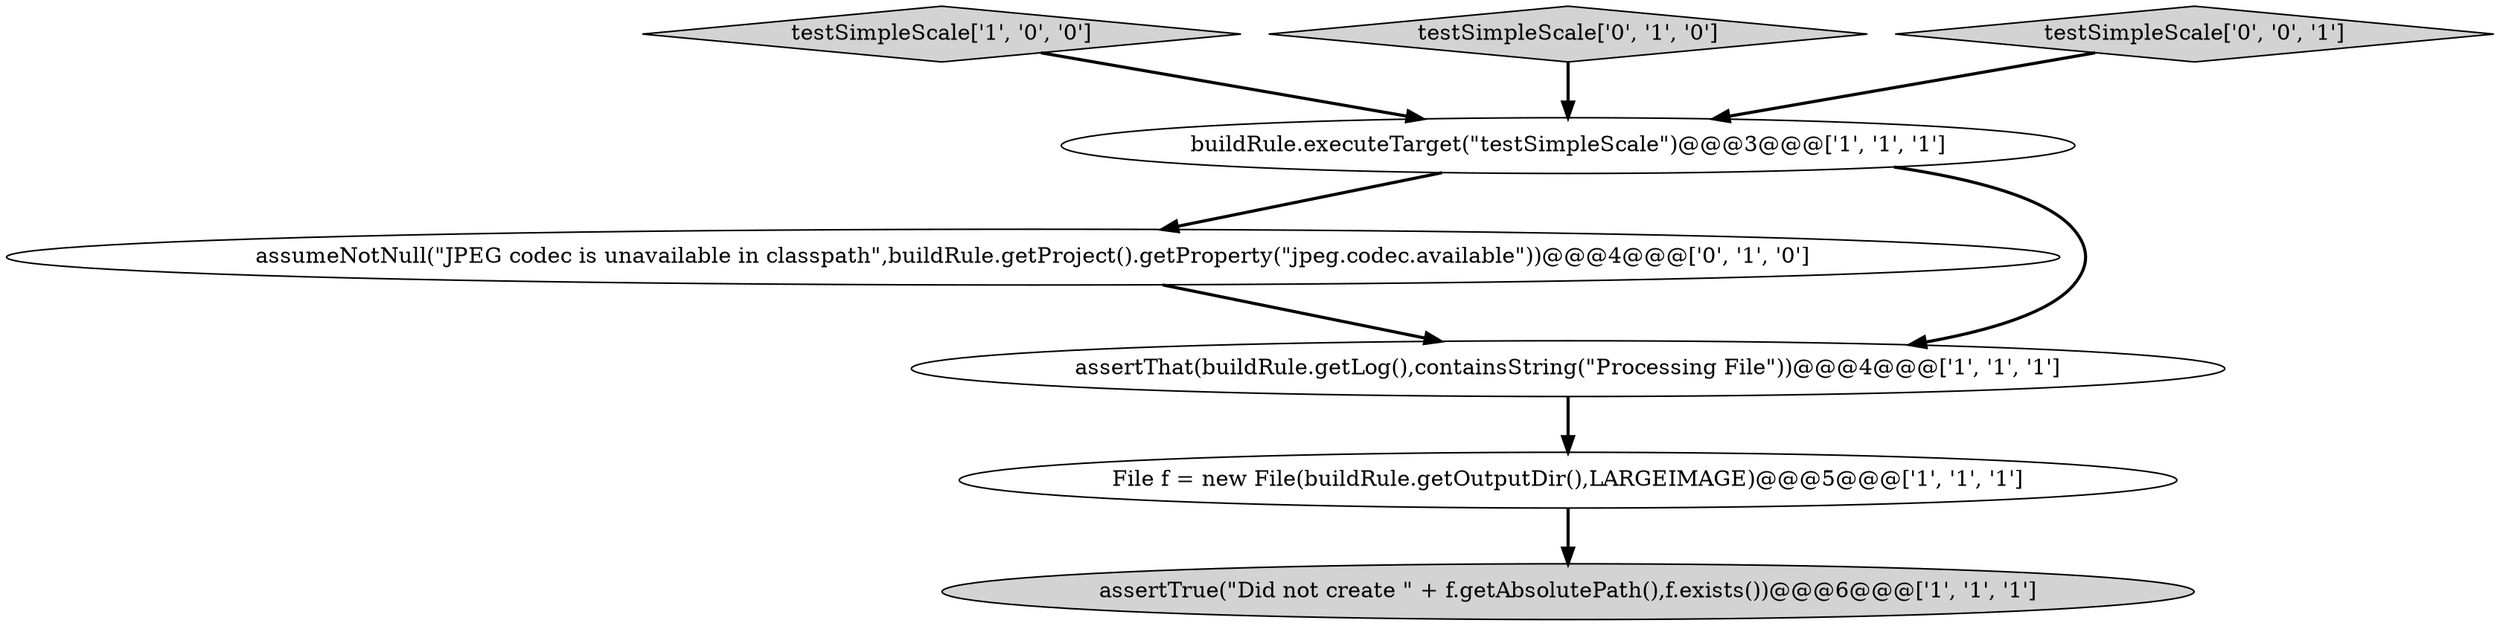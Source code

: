 digraph {
4 [style = filled, label = "buildRule.executeTarget(\"testSimpleScale\")@@@3@@@['1', '1', '1']", fillcolor = white, shape = ellipse image = "AAA0AAABBB1BBB"];
2 [style = filled, label = "testSimpleScale['1', '0', '0']", fillcolor = lightgray, shape = diamond image = "AAA0AAABBB1BBB"];
0 [style = filled, label = "File f = new File(buildRule.getOutputDir(),LARGEIMAGE)@@@5@@@['1', '1', '1']", fillcolor = white, shape = ellipse image = "AAA0AAABBB1BBB"];
3 [style = filled, label = "assertTrue(\"Did not create \" + f.getAbsolutePath(),f.exists())@@@6@@@['1', '1', '1']", fillcolor = lightgray, shape = ellipse image = "AAA0AAABBB1BBB"];
5 [style = filled, label = "testSimpleScale['0', '1', '0']", fillcolor = lightgray, shape = diamond image = "AAA0AAABBB2BBB"];
6 [style = filled, label = "assumeNotNull(\"JPEG codec is unavailable in classpath\",buildRule.getProject().getProperty(\"jpeg.codec.available\"))@@@4@@@['0', '1', '0']", fillcolor = white, shape = ellipse image = "AAA1AAABBB2BBB"];
1 [style = filled, label = "assertThat(buildRule.getLog(),containsString(\"Processing File\"))@@@4@@@['1', '1', '1']", fillcolor = white, shape = ellipse image = "AAA0AAABBB1BBB"];
7 [style = filled, label = "testSimpleScale['0', '0', '1']", fillcolor = lightgray, shape = diamond image = "AAA0AAABBB3BBB"];
4->6 [style = bold, label=""];
0->3 [style = bold, label=""];
2->4 [style = bold, label=""];
7->4 [style = bold, label=""];
6->1 [style = bold, label=""];
5->4 [style = bold, label=""];
4->1 [style = bold, label=""];
1->0 [style = bold, label=""];
}
